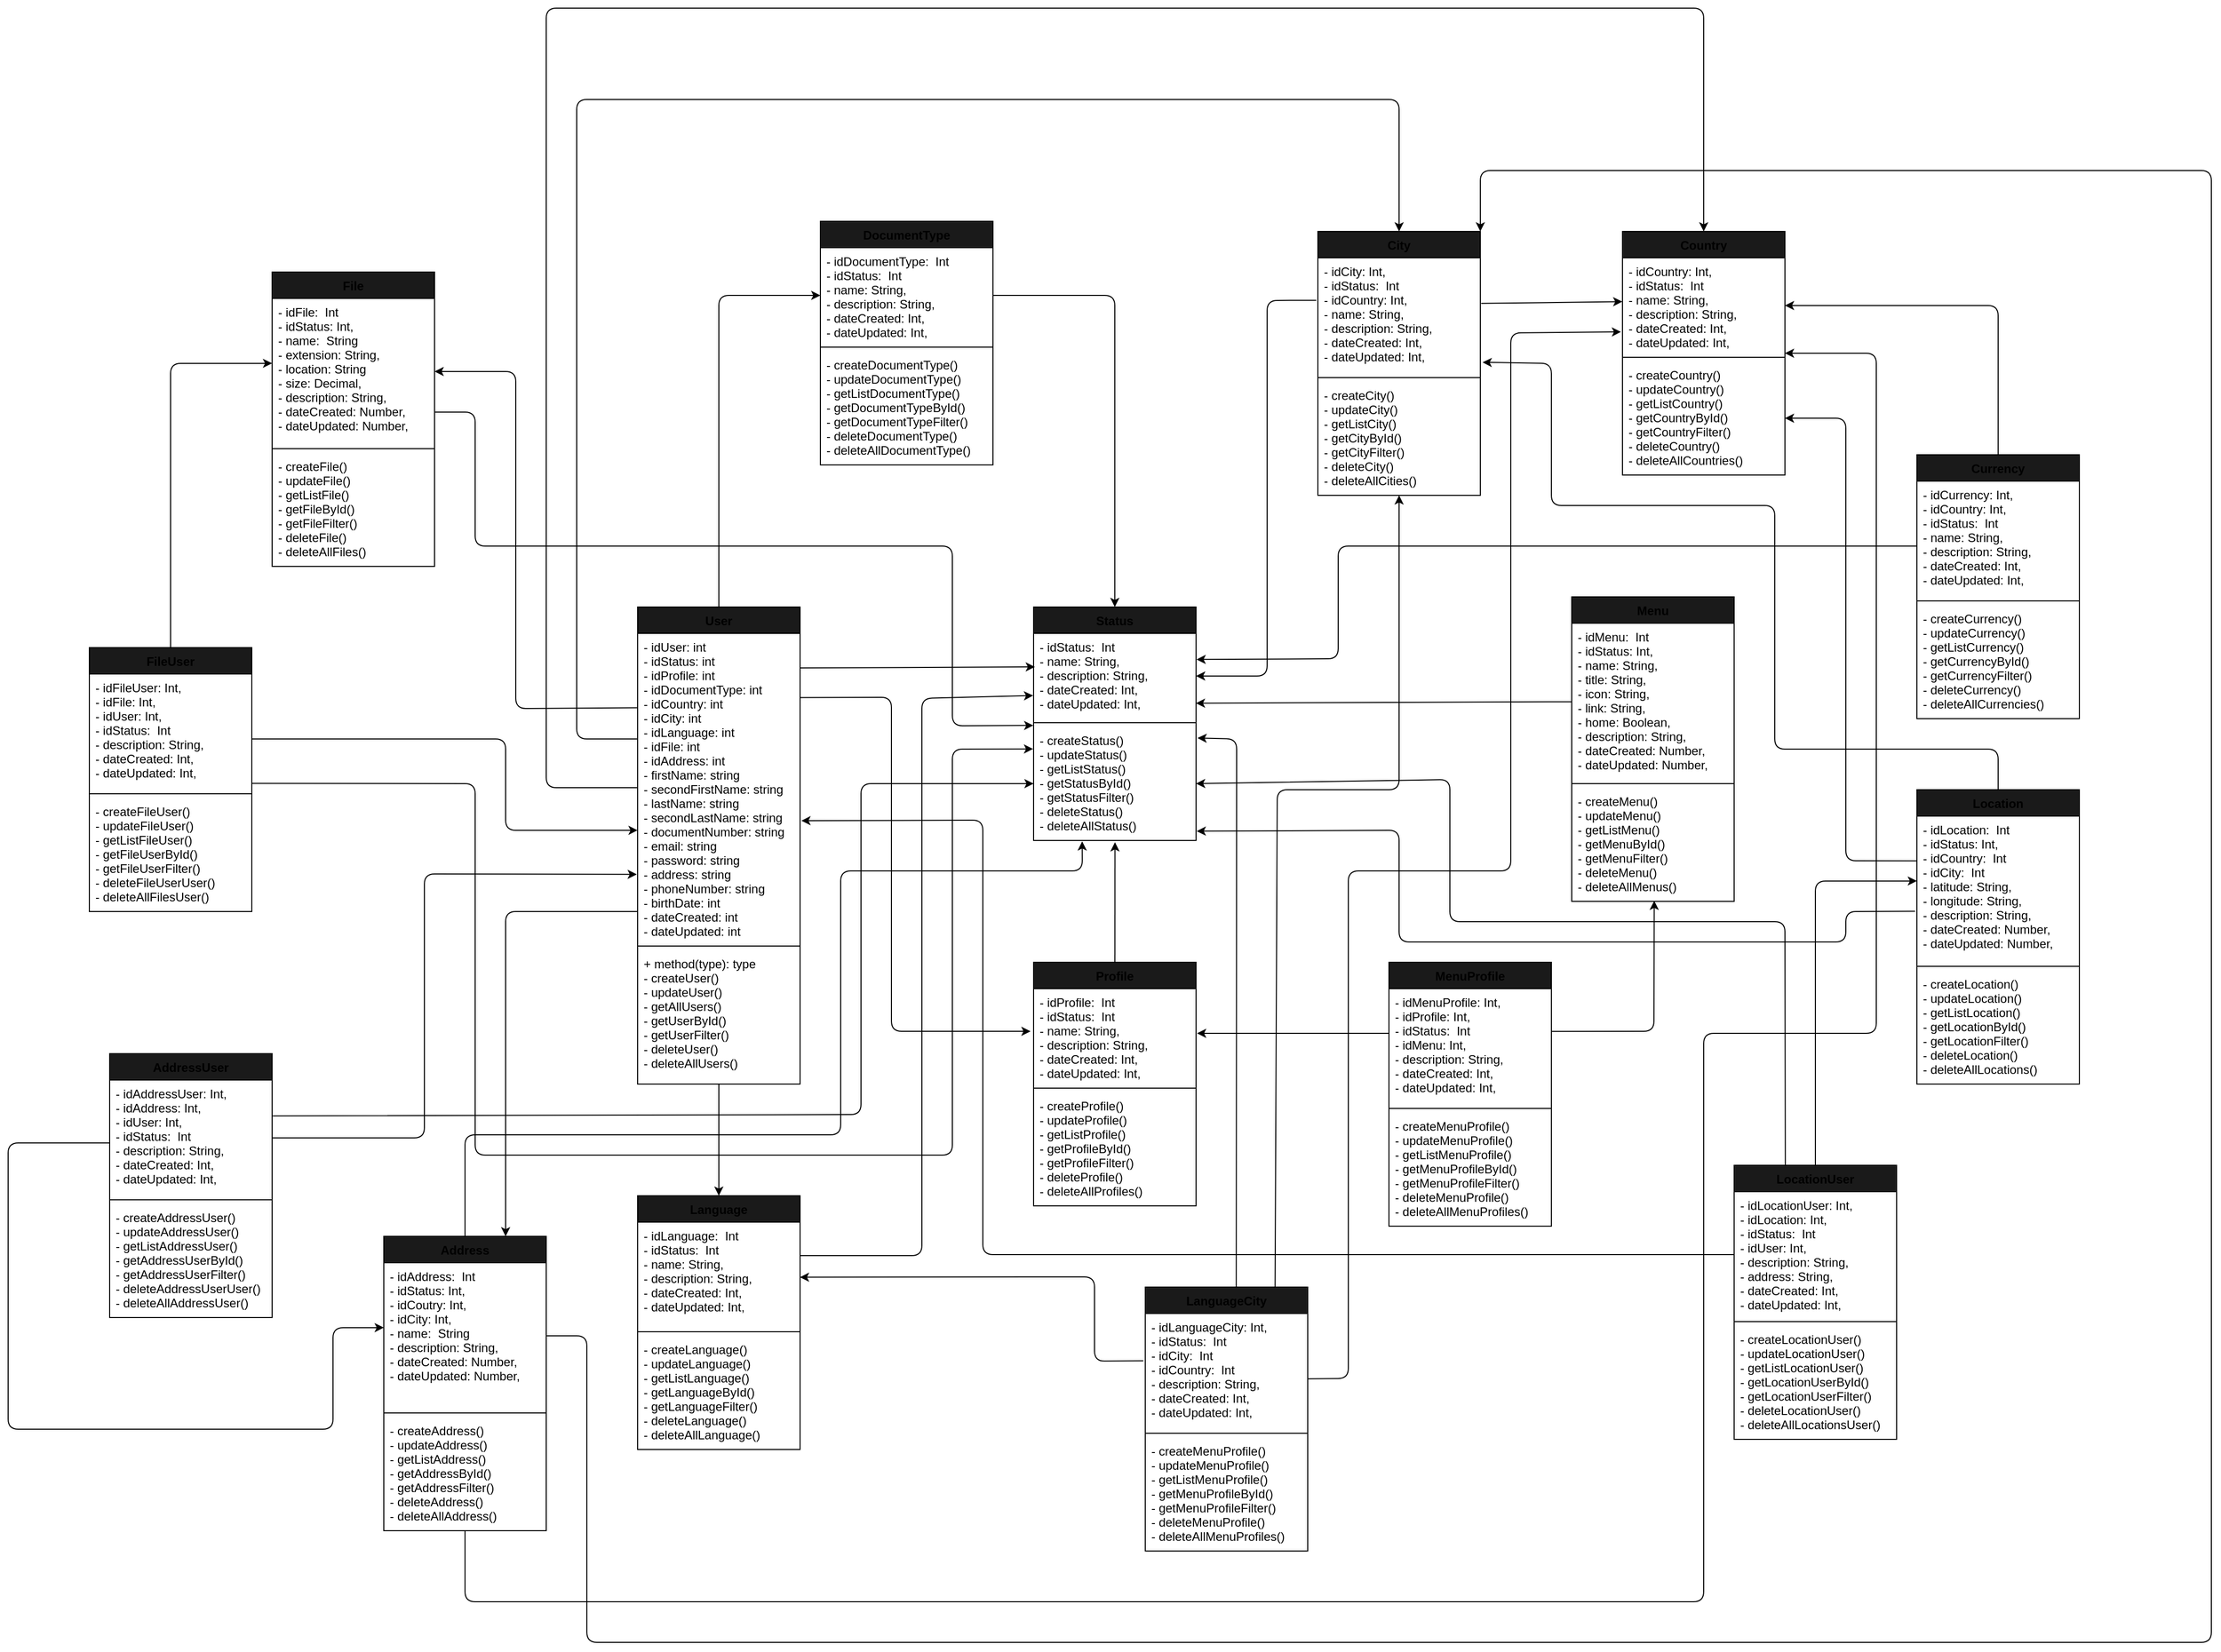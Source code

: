 <mxfile>
    <diagram id="y1vHscILCm9MetW-U-uc" name="Página-1">
        <mxGraphModel dx="21041" dy="-1297" grid="1" gridSize="10" guides="1" tooltips="1" connect="1" arrows="1" fold="0" page="1" pageScale="1" pageWidth="5000" pageHeight="2000" math="0" shadow="0">
            <root>
                <mxCell id="0"/>
                <mxCell id="1" parent="0"/>
                <mxCell id="102" style="edgeStyle=none;html=1;entryX=0;entryY=0.5;entryDx=0;entryDy=0;" parent="1" source="72" target="99" edge="1">
                    <mxGeometry relative="1" as="geometry">
                        <Array as="points">
                            <mxPoint x="-18870" y="2433"/>
                        </Array>
                    </mxGeometry>
                </mxCell>
                <mxCell id="72" value="User" style="swimlane;fontStyle=1;align=center;verticalAlign=top;childLayout=stackLayout;horizontal=1;startSize=26;horizontalStack=0;resizeParent=1;resizeParentMax=0;resizeLast=0;collapsible=1;marginBottom=0;fillColor=#1A1A1A;" parent="1" vertex="1">
                    <mxGeometry x="-18950" y="2740" width="160" height="470" as="geometry">
                        <mxRectangle x="-19770" y="2180" width="70" height="30" as="alternateBounds"/>
                    </mxGeometry>
                </mxCell>
                <mxCell id="73" value="- idUser: int&#10;- idStatus: int&#10;- idProfile: int&#10;- idDocumentType: int&#10;- idCountry: int&#10;- idCity: int&#10;- idLanguage: int&#10;- idFile: int&#10;- idAddress: int&#10;- firstName: string&#10;- secondFirstName: string&#10;- lastName: string&#10;- secondLastName: string&#10;- documentNumber: string&#10;- email: string&#10;- password: string&#10;- address: string&#10;- phoneNumber: string&#10;- birthDate: int&#10;- dateCreated: int&#10;- dateUpdated: int" style="text;strokeColor=none;fillColor=none;align=left;verticalAlign=top;spacingLeft=4;spacingRight=4;overflow=hidden;rotatable=0;points=[[0,0.5],[1,0.5]];portConstraint=eastwest;" parent="72" vertex="1">
                    <mxGeometry y="26" width="160" height="304" as="geometry"/>
                </mxCell>
                <mxCell id="74" value="" style="line;strokeWidth=1;fillColor=none;align=left;verticalAlign=middle;spacingTop=-1;spacingLeft=3;spacingRight=3;rotatable=0;labelPosition=right;points=[];portConstraint=eastwest;strokeColor=inherit;" parent="72" vertex="1">
                    <mxGeometry y="330" width="160" height="8" as="geometry"/>
                </mxCell>
                <mxCell id="75" value="+ method(type): type&#10;- createUser()&#10;- updateUser()&#10;- getAllUsers()&#10;- getUserById()&#10;- getUserFilter()&#10;- deleteUser()&#10;- deleteAllUsers()" style="text;strokeColor=none;fillColor=none;align=left;verticalAlign=top;spacingLeft=4;spacingRight=4;overflow=hidden;rotatable=0;points=[[0,0.5],[1,0.5]];portConstraint=eastwest;" parent="72" vertex="1">
                    <mxGeometry y="338" width="160" height="132" as="geometry"/>
                </mxCell>
                <mxCell id="85" value="Status" style="swimlane;fontStyle=1;align=center;verticalAlign=top;childLayout=stackLayout;horizontal=1;startSize=26;horizontalStack=0;resizeParent=1;resizeParentMax=0;resizeLast=0;collapsible=1;marginBottom=0;fillColor=#1A1A1A;" parent="1" vertex="1">
                    <mxGeometry x="-18560" y="2740" width="160" height="230" as="geometry"/>
                </mxCell>
                <mxCell id="86" value="- idStatus:  Int&#10;- name: String, &#10;- description: String,&#10;- dateCreated: Int, &#10;- dateUpdated: Int," style="text;strokeColor=none;fillColor=none;align=left;verticalAlign=top;spacingLeft=4;spacingRight=4;overflow=hidden;rotatable=0;points=[[0,0.5],[1,0.5]];portConstraint=eastwest;" parent="85" vertex="1">
                    <mxGeometry y="26" width="160" height="84" as="geometry"/>
                </mxCell>
                <mxCell id="87" value="" style="line;strokeWidth=1;fillColor=none;align=left;verticalAlign=middle;spacingTop=-1;spacingLeft=3;spacingRight=3;rotatable=0;labelPosition=right;points=[];portConstraint=eastwest;strokeColor=inherit;" parent="85" vertex="1">
                    <mxGeometry y="110" width="160" height="8" as="geometry"/>
                </mxCell>
                <mxCell id="88" value="- createStatus()&#10;- updateStatus()&#10;- getListStatus()&#10;- getStatusById()&#10;- getStatusFilter()&#10;- deleteStatus()&#10;- deleteAllStatus()" style="text;strokeColor=none;fillColor=none;align=left;verticalAlign=top;spacingLeft=4;spacingRight=4;overflow=hidden;rotatable=0;points=[[0,0.5],[1,0.5]];portConstraint=eastwest;" parent="85" vertex="1">
                    <mxGeometry y="118" width="160" height="112" as="geometry"/>
                </mxCell>
                <mxCell id="91" style="edgeStyle=none;html=1;entryX=0.008;entryY=0.393;entryDx=0;entryDy=0;entryPerimeter=0;" parent="1" target="86" edge="1">
                    <mxGeometry relative="1" as="geometry">
                        <mxPoint x="-18790" y="2800" as="sourcePoint"/>
                        <Array as="points"/>
                    </mxGeometry>
                </mxCell>
                <mxCell id="97" style="edgeStyle=none;html=1;entryX=0.501;entryY=1.016;entryDx=0;entryDy=0;entryPerimeter=0;" parent="1" source="92" target="88" edge="1">
                    <mxGeometry relative="1" as="geometry"/>
                </mxCell>
                <mxCell id="92" value="Profile" style="swimlane;fontStyle=1;align=center;verticalAlign=top;childLayout=stackLayout;horizontal=1;startSize=26;horizontalStack=0;resizeParent=1;resizeParentMax=0;resizeLast=0;collapsible=1;marginBottom=0;fillColor=#1A1A1A;" parent="1" vertex="1">
                    <mxGeometry x="-18560" y="3090" width="160" height="240" as="geometry"/>
                </mxCell>
                <mxCell id="93" value="- idProfile:  Int&#10;- idStatus:  Int&#10;- name: String, &#10;- description: String,&#10;- dateCreated: Int, &#10;- dateUpdated: Int," style="text;strokeColor=none;fillColor=none;align=left;verticalAlign=top;spacingLeft=4;spacingRight=4;overflow=hidden;rotatable=0;points=[[0,0.5],[1,0.5]];portConstraint=eastwest;" parent="92" vertex="1">
                    <mxGeometry y="26" width="160" height="94" as="geometry"/>
                </mxCell>
                <mxCell id="94" value="" style="line;strokeWidth=1;fillColor=none;align=left;verticalAlign=middle;spacingTop=-1;spacingLeft=3;spacingRight=3;rotatable=0;labelPosition=right;points=[];portConstraint=eastwest;strokeColor=inherit;" parent="92" vertex="1">
                    <mxGeometry y="120" width="160" height="8" as="geometry"/>
                </mxCell>
                <mxCell id="95" value="- createProfile()&#10;- updateProfile()&#10;- getListProfile()&#10;- getProfileById()&#10;- getProfileFilter()&#10;- deleteProfile()&#10;- deleteAllProfiles()" style="text;strokeColor=none;fillColor=none;align=left;verticalAlign=top;spacingLeft=4;spacingRight=4;overflow=hidden;rotatable=0;points=[[0,0.5],[1,0.5]];portConstraint=eastwest;" parent="92" vertex="1">
                    <mxGeometry y="128" width="160" height="112" as="geometry"/>
                </mxCell>
                <mxCell id="96" style="edgeStyle=none;html=1;exitX=0.998;exitY=0.208;exitDx=0;exitDy=0;exitPerimeter=0;" parent="1" source="73" edge="1">
                    <mxGeometry relative="1" as="geometry">
                        <mxPoint x="-18780" y="2830" as="sourcePoint"/>
                        <mxPoint x="-18563" y="3158" as="targetPoint"/>
                        <Array as="points">
                            <mxPoint x="-18700" y="2829"/>
                            <mxPoint x="-18700" y="3158"/>
                        </Array>
                    </mxGeometry>
                </mxCell>
                <mxCell id="98" value="DocumentType" style="swimlane;fontStyle=1;align=center;verticalAlign=top;childLayout=stackLayout;horizontal=1;startSize=26;horizontalStack=0;resizeParent=1;resizeParentMax=0;resizeLast=0;collapsible=1;marginBottom=0;fillColor=#1A1A1A;" parent="1" vertex="1">
                    <mxGeometry x="-18770" y="2360" width="170" height="240" as="geometry"/>
                </mxCell>
                <mxCell id="99" value="- idDocumentType:  Int&#10;- idStatus:  Int&#10;- name: String, &#10;- description: String,&#10;- dateCreated: Int, &#10;- dateUpdated: Int," style="text;strokeColor=none;fillColor=none;align=left;verticalAlign=top;spacingLeft=4;spacingRight=4;overflow=hidden;rotatable=0;points=[[0,0.5],[1,0.5]];portConstraint=eastwest;" parent="98" vertex="1">
                    <mxGeometry y="26" width="170" height="94" as="geometry"/>
                </mxCell>
                <mxCell id="100" value="" style="line;strokeWidth=1;fillColor=none;align=left;verticalAlign=middle;spacingTop=-1;spacingLeft=3;spacingRight=3;rotatable=0;labelPosition=right;points=[];portConstraint=eastwest;strokeColor=inherit;" parent="98" vertex="1">
                    <mxGeometry y="120" width="170" height="8" as="geometry"/>
                </mxCell>
                <mxCell id="101" value="- createDocumentType()&#10;- updateDocumentType()&#10;- getListDocumentType()&#10;- getDocumentTypeById()&#10;- getDocumentTypeFilter()&#10;- deleteDocumentType()&#10;- deleteAllDocumentType()" style="text;strokeColor=none;fillColor=none;align=left;verticalAlign=top;spacingLeft=4;spacingRight=4;overflow=hidden;rotatable=0;points=[[0,0.5],[1,0.5]];portConstraint=eastwest;" parent="98" vertex="1">
                    <mxGeometry y="128" width="170" height="112" as="geometry"/>
                </mxCell>
                <mxCell id="104" style="edgeStyle=none;html=1;exitX=1;exitY=0.5;exitDx=0;exitDy=0;" parent="1" source="99" target="85" edge="1">
                    <mxGeometry relative="1" as="geometry">
                        <Array as="points">
                            <mxPoint x="-18480" y="2433"/>
                        </Array>
                    </mxGeometry>
                </mxCell>
                <mxCell id="105" value="Menu" style="swimlane;fontStyle=1;align=center;verticalAlign=top;childLayout=stackLayout;horizontal=1;startSize=26;horizontalStack=0;resizeParent=1;resizeParentMax=0;resizeLast=0;collapsible=1;marginBottom=0;fillColor=#1A1A1A;" parent="1" vertex="1">
                    <mxGeometry x="-18030" y="2730" width="160" height="300" as="geometry"/>
                </mxCell>
                <mxCell id="106" value="- idMenu:  Int&#10;- idStatus: Int, &#10;- name: String, &#10;- title: String, &#10;- icon: String, &#10;- link: String, &#10;- home: Boolean, &#10;- description: String, &#10;- dateCreated: Number, &#10;- dateUpdated: Number," style="text;strokeColor=none;fillColor=none;align=left;verticalAlign=top;spacingLeft=4;spacingRight=4;overflow=hidden;rotatable=0;points=[[0,0.5],[1,0.5]];portConstraint=eastwest;" parent="105" vertex="1">
                    <mxGeometry y="26" width="160" height="154" as="geometry"/>
                </mxCell>
                <mxCell id="107" value="" style="line;strokeWidth=1;fillColor=none;align=left;verticalAlign=middle;spacingTop=-1;spacingLeft=3;spacingRight=3;rotatable=0;labelPosition=right;points=[];portConstraint=eastwest;strokeColor=inherit;" parent="105" vertex="1">
                    <mxGeometry y="180" width="160" height="8" as="geometry"/>
                </mxCell>
                <mxCell id="108" value="- createMenu() &#10;- updateMenu() &#10;- getListMenu() &#10;- getMenuById() &#10;- getMenuFilter() &#10;- deleteMenu() &#10;- deleteAllMenus()" style="text;strokeColor=none;fillColor=none;align=left;verticalAlign=top;spacingLeft=4;spacingRight=4;overflow=hidden;rotatable=0;points=[[0,0.5],[1,0.5]];portConstraint=eastwest;" parent="105" vertex="1">
                    <mxGeometry y="188" width="160" height="112" as="geometry"/>
                </mxCell>
                <mxCell id="109" style="edgeStyle=none;html=1;entryX=0.999;entryY=0.819;entryDx=0;entryDy=0;entryPerimeter=0;" parent="1" source="106" target="86" edge="1">
                    <mxGeometry relative="1" as="geometry">
                        <mxPoint x="-18390" y="2835" as="targetPoint"/>
                    </mxGeometry>
                </mxCell>
                <mxCell id="110" value="MenuProfile" style="swimlane;fontStyle=1;align=center;verticalAlign=top;childLayout=stackLayout;horizontal=1;startSize=26;horizontalStack=0;resizeParent=1;resizeParentMax=0;resizeLast=0;collapsible=1;marginBottom=0;fillColor=#1A1A1A;" parent="1" vertex="1">
                    <mxGeometry x="-18210" y="3090" width="160" height="260" as="geometry"/>
                </mxCell>
                <mxCell id="111" value="- idMenuProfile: Int,&#10;- idProfile: Int, &#10;- idStatus:  Int&#10;- idMenu: Int, &#10;- description: String, &#10;- dateCreated: Int, &#10;- dateUpdated: Int," style="text;strokeColor=none;fillColor=none;align=left;verticalAlign=top;spacingLeft=4;spacingRight=4;overflow=hidden;rotatable=0;points=[[0,0.5],[1,0.5]];portConstraint=eastwest;" parent="110" vertex="1">
                    <mxGeometry y="26" width="160" height="114" as="geometry"/>
                </mxCell>
                <mxCell id="112" value="" style="line;strokeWidth=1;fillColor=none;align=left;verticalAlign=middle;spacingTop=-1;spacingLeft=3;spacingRight=3;rotatable=0;labelPosition=right;points=[];portConstraint=eastwest;strokeColor=inherit;" parent="110" vertex="1">
                    <mxGeometry y="140" width="160" height="8" as="geometry"/>
                </mxCell>
                <mxCell id="113" value="- createMenuProfile() &#10;- updateMenuProfile() &#10;- getListMenuProfile() &#10;- getMenuProfileById() &#10;- getMenuProfileFilter() &#10;- deleteMenuProfile() &#10;- deleteAllMenuProfiles()" style="text;strokeColor=none;fillColor=none;align=left;verticalAlign=top;spacingLeft=4;spacingRight=4;overflow=hidden;rotatable=0;points=[[0,0.5],[1,0.5]];portConstraint=eastwest;" parent="110" vertex="1">
                    <mxGeometry y="148" width="160" height="112" as="geometry"/>
                </mxCell>
                <mxCell id="114" style="edgeStyle=none;html=1;entryX=0.508;entryY=0.995;entryDx=0;entryDy=0;entryPerimeter=0;exitX=1.003;exitY=0.369;exitDx=0;exitDy=0;exitPerimeter=0;" parent="1" source="111" target="108" edge="1">
                    <mxGeometry relative="1" as="geometry">
                        <Array as="points">
                            <mxPoint x="-17949" y="3158"/>
                        </Array>
                    </mxGeometry>
                </mxCell>
                <mxCell id="115" style="edgeStyle=none;html=1;entryX=1.006;entryY=0.468;entryDx=0;entryDy=0;entryPerimeter=0;" parent="1" target="93" edge="1">
                    <mxGeometry relative="1" as="geometry">
                        <mxPoint x="-18210" y="3160" as="sourcePoint"/>
                    </mxGeometry>
                </mxCell>
                <mxCell id="116" value="City" style="swimlane;fontStyle=1;align=center;verticalAlign=top;childLayout=stackLayout;horizontal=1;startSize=26;horizontalStack=0;resizeParent=1;resizeParentMax=0;resizeLast=0;collapsible=1;marginBottom=0;fillColor=#1A1A1A;" parent="1" vertex="1">
                    <mxGeometry x="-18280" y="2370" width="160" height="260" as="geometry"/>
                </mxCell>
                <mxCell id="117" value="- idCity: Int, &#10;- idStatus:  Int&#10;- idCountry: Int, &#10;- name: String,&#10;- description: String, &#10;- dateCreated: Int, &#10;- dateUpdated: Int," style="text;strokeColor=none;fillColor=none;align=left;verticalAlign=top;spacingLeft=4;spacingRight=4;overflow=hidden;rotatable=0;points=[[0,0.5],[1,0.5]];portConstraint=eastwest;" parent="116" vertex="1">
                    <mxGeometry y="26" width="160" height="114" as="geometry"/>
                </mxCell>
                <mxCell id="118" value="" style="line;strokeWidth=1;fillColor=none;align=left;verticalAlign=middle;spacingTop=-1;spacingLeft=3;spacingRight=3;rotatable=0;labelPosition=right;points=[];portConstraint=eastwest;strokeColor=inherit;" parent="116" vertex="1">
                    <mxGeometry y="140" width="160" height="8" as="geometry"/>
                </mxCell>
                <mxCell id="119" value="- createCity() &#10;- updateCity() &#10;- getListCity() &#10;- getCityById() &#10;- getCityFilter() &#10;- deleteCity() &#10;- deleteAllCities()" style="text;strokeColor=none;fillColor=none;align=left;verticalAlign=top;spacingLeft=4;spacingRight=4;overflow=hidden;rotatable=0;points=[[0,0.5],[1,0.5]];portConstraint=eastwest;" parent="116" vertex="1">
                    <mxGeometry y="148" width="160" height="112" as="geometry"/>
                </mxCell>
                <mxCell id="120" value="Country" style="swimlane;fontStyle=1;align=center;verticalAlign=top;childLayout=stackLayout;horizontal=1;startSize=26;horizontalStack=0;resizeParent=1;resizeParentMax=0;resizeLast=0;collapsible=1;marginBottom=0;fillColor=#1A1A1A;" parent="1" vertex="1">
                    <mxGeometry x="-17980" y="2370" width="160" height="240" as="geometry"/>
                </mxCell>
                <mxCell id="121" value="- idCountry: Int, &#10;- idStatus:  Int&#10;- name: String,&#10;- description: String, &#10;- dateCreated: Int, &#10;- dateUpdated: Int," style="text;strokeColor=none;fillColor=none;align=left;verticalAlign=top;spacingLeft=4;spacingRight=4;overflow=hidden;rotatable=0;points=[[0,0.5],[1,0.5]];portConstraint=eastwest;" parent="120" vertex="1">
                    <mxGeometry y="26" width="160" height="94" as="geometry"/>
                </mxCell>
                <mxCell id="122" value="" style="line;strokeWidth=1;fillColor=none;align=left;verticalAlign=middle;spacingTop=-1;spacingLeft=3;spacingRight=3;rotatable=0;labelPosition=right;points=[];portConstraint=eastwest;strokeColor=inherit;" parent="120" vertex="1">
                    <mxGeometry y="120" width="160" height="8" as="geometry"/>
                </mxCell>
                <mxCell id="123" value="- createCountry() &#10;- updateCountry() &#10;- getListCountry() &#10;- getCountryById() &#10;- getCountryFilter() &#10;- deleteCountry() &#10;- deleteAllCountries()" style="text;strokeColor=none;fillColor=none;align=left;verticalAlign=top;spacingLeft=4;spacingRight=4;overflow=hidden;rotatable=0;points=[[0,0.5],[1,0.5]];portConstraint=eastwest;" parent="120" vertex="1">
                    <mxGeometry y="128" width="160" height="112" as="geometry"/>
                </mxCell>
                <mxCell id="124" style="edgeStyle=none;html=1;exitX=1.005;exitY=0.394;exitDx=0;exitDy=0;exitPerimeter=0;entryX=-0.001;entryY=0.459;entryDx=0;entryDy=0;entryPerimeter=0;" parent="1" source="117" target="121" edge="1">
                    <mxGeometry relative="1" as="geometry"/>
                </mxCell>
                <mxCell id="125" style="edgeStyle=none;html=1;entryX=1;entryY=0.5;entryDx=0;entryDy=0;exitX=-0.01;exitY=0.367;exitDx=0;exitDy=0;exitPerimeter=0;" parent="1" source="117" target="86" edge="1">
                    <mxGeometry relative="1" as="geometry">
                        <Array as="points">
                            <mxPoint x="-18330" y="2438"/>
                            <mxPoint x="-18330" y="2808"/>
                        </Array>
                    </mxGeometry>
                </mxCell>
                <mxCell id="126" style="edgeStyle=none;html=1;exitX=0;exitY=0.5;exitDx=0;exitDy=0;" parent="1" source="73" target="120" edge="1">
                    <mxGeometry relative="1" as="geometry">
                        <Array as="points">
                            <mxPoint x="-19040" y="2918"/>
                            <mxPoint x="-19040" y="2150"/>
                            <mxPoint x="-17900" y="2150"/>
                        </Array>
                    </mxGeometry>
                </mxCell>
                <mxCell id="127" style="edgeStyle=none;html=1;exitX=0;exitY=0.342;exitDx=0;exitDy=0;entryX=0.5;entryY=0;entryDx=0;entryDy=0;exitPerimeter=0;" parent="1" source="73" target="116" edge="1">
                    <mxGeometry relative="1" as="geometry">
                        <Array as="points">
                            <mxPoint x="-19010" y="2870"/>
                            <mxPoint x="-19010" y="2240"/>
                            <mxPoint x="-18200" y="2240"/>
                        </Array>
                    </mxGeometry>
                </mxCell>
                <mxCell id="132" style="edgeStyle=none;html=1;entryX=1;entryY=0.5;entryDx=0;entryDy=0;" parent="1" source="128" target="121" edge="1">
                    <mxGeometry relative="1" as="geometry">
                        <Array as="points">
                            <mxPoint x="-17610" y="2443"/>
                        </Array>
                    </mxGeometry>
                </mxCell>
                <mxCell id="128" value="Currency" style="swimlane;fontStyle=1;align=center;verticalAlign=top;childLayout=stackLayout;horizontal=1;startSize=26;horizontalStack=0;resizeParent=1;resizeParentMax=0;resizeLast=0;collapsible=1;marginBottom=0;fillColor=#1A1A1A;" parent="1" vertex="1">
                    <mxGeometry x="-17690" y="2590" width="160" height="260" as="geometry"/>
                </mxCell>
                <mxCell id="129" value="- idCurrency: Int,&#10;- idCountry: Int, &#10;- idStatus:  Int&#10;- name: String,&#10;- description: String, &#10;- dateCreated: Int, &#10;- dateUpdated: Int," style="text;strokeColor=none;fillColor=none;align=left;verticalAlign=top;spacingLeft=4;spacingRight=4;overflow=hidden;rotatable=0;points=[[0,0.5],[1,0.5]];portConstraint=eastwest;" parent="128" vertex="1">
                    <mxGeometry y="26" width="160" height="114" as="geometry"/>
                </mxCell>
                <mxCell id="130" value="" style="line;strokeWidth=1;fillColor=none;align=left;verticalAlign=middle;spacingTop=-1;spacingLeft=3;spacingRight=3;rotatable=0;labelPosition=right;points=[];portConstraint=eastwest;strokeColor=inherit;" parent="128" vertex="1">
                    <mxGeometry y="140" width="160" height="8" as="geometry"/>
                </mxCell>
                <mxCell id="131" value="- createCurrency() &#10;- updateCurrency() &#10;- getListCurrency() &#10;- getCurrencyById() &#10;- getCurrencyFilter() &#10;- deleteCurrency() &#10;- deleteAllCurrencies()" style="text;strokeColor=none;fillColor=none;align=left;verticalAlign=top;spacingLeft=4;spacingRight=4;overflow=hidden;rotatable=0;points=[[0,0.5],[1,0.5]];portConstraint=eastwest;" parent="128" vertex="1">
                    <mxGeometry y="148" width="160" height="112" as="geometry"/>
                </mxCell>
                <mxCell id="133" style="edgeStyle=none;html=1;entryX=1.003;entryY=0.306;entryDx=0;entryDy=0;entryPerimeter=0;exitX=0;exitY=0.561;exitDx=0;exitDy=0;exitPerimeter=0;" parent="1" source="129" target="86" edge="1">
                    <mxGeometry relative="1" as="geometry">
                        <Array as="points">
                            <mxPoint x="-18260" y="2680"/>
                            <mxPoint x="-18260" y="2791"/>
                        </Array>
                    </mxGeometry>
                </mxCell>
                <mxCell id="134" value="Language" style="swimlane;fontStyle=1;align=center;verticalAlign=top;childLayout=stackLayout;horizontal=1;startSize=26;horizontalStack=0;resizeParent=1;resizeParentMax=0;resizeLast=0;collapsible=1;marginBottom=0;fillColor=#1A1A1A;" parent="1" vertex="1">
                    <mxGeometry x="-18950" y="3320" width="160" height="250" as="geometry"/>
                </mxCell>
                <mxCell id="135" value="- idLanguage:  Int&#10;- idStatus:  Int&#10;- name: String, &#10;- description: String,&#10;- dateCreated: Int, &#10;- dateUpdated: Int," style="text;strokeColor=none;fillColor=none;align=left;verticalAlign=top;spacingLeft=4;spacingRight=4;overflow=hidden;rotatable=0;points=[[0,0.5],[1,0.5]];portConstraint=eastwest;" parent="134" vertex="1">
                    <mxGeometry y="26" width="160" height="104" as="geometry"/>
                </mxCell>
                <mxCell id="136" value="" style="line;strokeWidth=1;fillColor=none;align=left;verticalAlign=middle;spacingTop=-1;spacingLeft=3;spacingRight=3;rotatable=0;labelPosition=right;points=[];portConstraint=eastwest;strokeColor=inherit;" parent="134" vertex="1">
                    <mxGeometry y="130" width="160" height="8" as="geometry"/>
                </mxCell>
                <mxCell id="137" value="- createLanguage()&#10;- updateLanguage()&#10;- getListLanguage()&#10;- getLanguageById()&#10;- getLanguageFilter()&#10;- deleteLanguage()&#10;- deleteAllLanguage()" style="text;strokeColor=none;fillColor=none;align=left;verticalAlign=top;spacingLeft=4;spacingRight=4;overflow=hidden;rotatable=0;points=[[0,0.5],[1,0.5]];portConstraint=eastwest;" parent="134" vertex="1">
                    <mxGeometry y="138" width="160" height="112" as="geometry"/>
                </mxCell>
                <mxCell id="138" style="edgeStyle=none;html=1;" parent="1" target="134" edge="1">
                    <mxGeometry relative="1" as="geometry">
                        <mxPoint x="-18870" y="3210" as="sourcePoint"/>
                    </mxGeometry>
                </mxCell>
                <mxCell id="139" style="edgeStyle=none;html=1;entryX=-0.003;entryY=0.729;entryDx=0;entryDy=0;entryPerimeter=0;exitX=0.999;exitY=0.317;exitDx=0;exitDy=0;exitPerimeter=0;" parent="1" source="135" target="86" edge="1">
                    <mxGeometry relative="1" as="geometry">
                        <mxPoint x="-18790" y="3380" as="sourcePoint"/>
                        <Array as="points">
                            <mxPoint x="-18670" y="3379"/>
                            <mxPoint x="-18670" y="2830"/>
                        </Array>
                    </mxGeometry>
                </mxCell>
                <mxCell id="147" style="edgeStyle=none;html=1;entryX=1.009;entryY=0.099;entryDx=0;entryDy=0;entryPerimeter=0;exitX=0.56;exitY=0;exitDx=0;exitDy=0;exitPerimeter=0;" parent="1" source="143" target="88" edge="1">
                    <mxGeometry relative="1" as="geometry">
                        <Array as="points">
                            <mxPoint x="-18360" y="2870"/>
                        </Array>
                    </mxGeometry>
                </mxCell>
                <mxCell id="143" value="LanguageCity" style="swimlane;fontStyle=1;align=center;verticalAlign=top;childLayout=stackLayout;horizontal=1;startSize=26;horizontalStack=0;resizeParent=1;resizeParentMax=0;resizeLast=0;collapsible=1;marginBottom=0;fillColor=#1A1A1A;" parent="1" vertex="1">
                    <mxGeometry x="-18450" y="3410" width="160" height="260" as="geometry"/>
                </mxCell>
                <mxCell id="144" value="- idLanguageCity: Int, &#10;- idStatus:  Int&#10;- idCity:  Int&#10;- idCountry:  Int&#10;- description: String, &#10;- dateCreated: Int, &#10;- dateUpdated: Int," style="text;strokeColor=none;fillColor=none;align=left;verticalAlign=top;spacingLeft=4;spacingRight=4;overflow=hidden;rotatable=0;points=[[0,0.5],[1,0.5]];portConstraint=eastwest;" parent="143" vertex="1">
                    <mxGeometry y="26" width="160" height="114" as="geometry"/>
                </mxCell>
                <mxCell id="145" value="" style="line;strokeWidth=1;fillColor=none;align=left;verticalAlign=middle;spacingTop=-1;spacingLeft=3;spacingRight=3;rotatable=0;labelPosition=right;points=[];portConstraint=eastwest;strokeColor=inherit;" parent="143" vertex="1">
                    <mxGeometry y="140" width="160" height="8" as="geometry"/>
                </mxCell>
                <mxCell id="146" value="- createMenuProfile() &#10;- updateMenuProfile() &#10;- getListMenuProfile() &#10;- getMenuProfileById() &#10;- getMenuProfileFilter() &#10;- deleteMenuProfile() &#10;- deleteAllMenuProfiles()" style="text;strokeColor=none;fillColor=none;align=left;verticalAlign=top;spacingLeft=4;spacingRight=4;overflow=hidden;rotatable=0;points=[[0,0.5],[1,0.5]];portConstraint=eastwest;" parent="143" vertex="1">
                    <mxGeometry y="148" width="160" height="112" as="geometry"/>
                </mxCell>
                <mxCell id="148" style="edgeStyle=none;html=1;exitX=0.799;exitY=0.001;exitDx=0;exitDy=0;exitPerimeter=0;" parent="1" source="143" target="119" edge="1">
                    <mxGeometry relative="1" as="geometry">
                        <Array as="points">
                            <mxPoint x="-18320" y="2920"/>
                            <mxPoint x="-18200" y="2920"/>
                        </Array>
                    </mxGeometry>
                </mxCell>
                <mxCell id="149" style="edgeStyle=none;html=1;entryX=0.999;entryY=0.522;entryDx=0;entryDy=0;entryPerimeter=0;exitX=-0.012;exitY=0.409;exitDx=0;exitDy=0;exitPerimeter=0;" parent="1" source="144" target="135" edge="1">
                    <mxGeometry relative="1" as="geometry">
                        <Array as="points">
                            <mxPoint x="-18500" y="3483"/>
                            <mxPoint x="-18500" y="3400"/>
                        </Array>
                    </mxGeometry>
                </mxCell>
                <mxCell id="150" style="edgeStyle=none;html=1;entryX=-0.009;entryY=0.776;entryDx=0;entryDy=0;entryPerimeter=0;exitX=1.001;exitY=0.565;exitDx=0;exitDy=0;exitPerimeter=0;" parent="1" source="144" target="121" edge="1">
                    <mxGeometry relative="1" as="geometry">
                        <Array as="points">
                            <mxPoint x="-18250" y="3500"/>
                            <mxPoint x="-18250" y="3000"/>
                            <mxPoint x="-18090" y="3000"/>
                            <mxPoint x="-18090" y="2470"/>
                        </Array>
                    </mxGeometry>
                </mxCell>
                <mxCell id="163" style="edgeStyle=none;html=1;entryX=1;entryY=0.5;entryDx=0;entryDy=0;exitX=0;exitY=0.306;exitDx=0;exitDy=0;exitPerimeter=0;" parent="1" source="152" target="123" edge="1">
                    <mxGeometry relative="1" as="geometry">
                        <mxPoint x="-17700" y="2990" as="sourcePoint"/>
                        <Array as="points">
                            <mxPoint x="-17760" y="2990"/>
                            <mxPoint x="-17760" y="2554"/>
                        </Array>
                    </mxGeometry>
                </mxCell>
                <mxCell id="151" value="Location" style="swimlane;fontStyle=1;align=center;verticalAlign=top;childLayout=stackLayout;horizontal=1;startSize=26;horizontalStack=0;resizeParent=1;resizeParentMax=0;resizeLast=0;collapsible=1;marginBottom=0;fillColor=#1A1A1A;" parent="1" vertex="1">
                    <mxGeometry x="-17690" y="2920" width="160" height="290" as="geometry"/>
                </mxCell>
                <mxCell id="152" value="- idLocation:  Int&#10;- idStatus: Int, &#10;- idCountry:  Int&#10;- idCity:  Int&#10;- latitude: String, &#10;- longitude: String, &#10;- description: String, &#10;- dateCreated: Number, &#10;- dateUpdated: Number," style="text;strokeColor=none;fillColor=none;align=left;verticalAlign=top;spacingLeft=4;spacingRight=4;overflow=hidden;rotatable=0;points=[[0,0.5],[1,0.5]];portConstraint=eastwest;" parent="151" vertex="1">
                    <mxGeometry y="26" width="160" height="144" as="geometry"/>
                </mxCell>
                <mxCell id="153" value="" style="line;strokeWidth=1;fillColor=none;align=left;verticalAlign=middle;spacingTop=-1;spacingLeft=3;spacingRight=3;rotatable=0;labelPosition=right;points=[];portConstraint=eastwest;strokeColor=inherit;" parent="151" vertex="1">
                    <mxGeometry y="170" width="160" height="8" as="geometry"/>
                </mxCell>
                <mxCell id="154" value="- createLocation() &#10;- updateLocation() &#10;- getListLocation() &#10;- getLocationById() &#10;- getLocationFilter() &#10;- deleteLocation() &#10;- deleteAllLocations()" style="text;strokeColor=none;fillColor=none;align=left;verticalAlign=top;spacingLeft=4;spacingRight=4;overflow=hidden;rotatable=0;points=[[0,0.5],[1,0.5]];portConstraint=eastwest;" parent="151" vertex="1">
                    <mxGeometry y="178" width="160" height="112" as="geometry"/>
                </mxCell>
                <mxCell id="155" value="LocationUser" style="swimlane;fontStyle=1;align=center;verticalAlign=top;childLayout=stackLayout;horizontal=1;startSize=26;horizontalStack=0;resizeParent=1;resizeParentMax=0;resizeLast=0;collapsible=1;marginBottom=0;fillColor=#1A1A1A;" parent="1" vertex="1">
                    <mxGeometry x="-17870" y="3290" width="160" height="270" as="geometry"/>
                </mxCell>
                <mxCell id="156" value="- idLocationUser: Int,&#10;- idLocation: Int, &#10;- idStatus:  Int&#10;- idUser: Int, &#10;- description: String, &#10;- address: String,&#10;- dateCreated: Int, &#10;- dateUpdated: Int," style="text;strokeColor=none;fillColor=none;align=left;verticalAlign=top;spacingLeft=4;spacingRight=4;overflow=hidden;rotatable=0;points=[[0,0.5],[1,0.5]];portConstraint=eastwest;" parent="155" vertex="1">
                    <mxGeometry y="26" width="160" height="124" as="geometry"/>
                </mxCell>
                <mxCell id="157" value="" style="line;strokeWidth=1;fillColor=none;align=left;verticalAlign=middle;spacingTop=-1;spacingLeft=3;spacingRight=3;rotatable=0;labelPosition=right;points=[];portConstraint=eastwest;strokeColor=inherit;" parent="155" vertex="1">
                    <mxGeometry y="150" width="160" height="8" as="geometry"/>
                </mxCell>
                <mxCell id="158" value="- createLocationUser() &#10;- updateLocationUser() &#10;- getListLocationUser() &#10;- getLocationUserById() &#10;- getLocationUserFilter() &#10;- deleteLocationUser() &#10;- deleteAllLocationsUser()" style="text;strokeColor=none;fillColor=none;align=left;verticalAlign=top;spacingLeft=4;spacingRight=4;overflow=hidden;rotatable=0;points=[[0,0.5],[1,0.5]];portConstraint=eastwest;" parent="155" vertex="1">
                    <mxGeometry y="158" width="160" height="112" as="geometry"/>
                </mxCell>
                <mxCell id="159" style="edgeStyle=none;html=1;entryX=0;entryY=0.444;entryDx=0;entryDy=0;entryPerimeter=0;" parent="1" target="152" edge="1">
                    <mxGeometry relative="1" as="geometry">
                        <mxPoint x="-17790" y="3290" as="sourcePoint"/>
                        <Array as="points">
                            <mxPoint x="-17790" y="3010"/>
                        </Array>
                    </mxGeometry>
                </mxCell>
                <mxCell id="160" style="edgeStyle=none;html=1;entryX=1.008;entryY=0.607;entryDx=0;entryDy=0;entryPerimeter=0;" parent="1" source="156" target="73" edge="1">
                    <mxGeometry relative="1" as="geometry">
                        <Array as="points">
                            <mxPoint x="-18610" y="3378"/>
                            <mxPoint x="-18610" y="2950"/>
                        </Array>
                    </mxGeometry>
                </mxCell>
                <mxCell id="162" style="edgeStyle=none;html=1;entryX=1;entryY=0.5;entryDx=0;entryDy=0;exitX=0.315;exitY=0.002;exitDx=0;exitDy=0;exitPerimeter=0;" parent="1" source="155" target="88" edge="1">
                    <mxGeometry relative="1" as="geometry">
                        <Array as="points">
                            <mxPoint x="-17820" y="3050"/>
                            <mxPoint x="-18150" y="3050"/>
                            <mxPoint x="-18150" y="2910"/>
                        </Array>
                    </mxGeometry>
                </mxCell>
                <mxCell id="164" style="edgeStyle=none;html=1;entryX=1.014;entryY=0.903;entryDx=0;entryDy=0;exitX=0.5;exitY=0;exitDx=0;exitDy=0;entryPerimeter=0;" parent="1" source="151" target="117" edge="1">
                    <mxGeometry relative="1" as="geometry">
                        <Array as="points">
                            <mxPoint x="-17610" y="2880"/>
                            <mxPoint x="-17830" y="2880"/>
                            <mxPoint x="-17830" y="2640"/>
                            <mxPoint x="-18050" y="2640"/>
                            <mxPoint x="-18050" y="2500"/>
                        </Array>
                    </mxGeometry>
                </mxCell>
                <mxCell id="165" style="edgeStyle=none;html=1;exitX=-0.011;exitY=0.651;exitDx=0;exitDy=0;entryX=1.004;entryY=0.918;entryDx=0;entryDy=0;entryPerimeter=0;exitPerimeter=0;" parent="1" source="152" target="88" edge="1">
                    <mxGeometry relative="1" as="geometry">
                        <Array as="points">
                            <mxPoint x="-17760" y="3040"/>
                            <mxPoint x="-17760" y="3070"/>
                            <mxPoint x="-18200" y="3070"/>
                            <mxPoint x="-18200" y="2960"/>
                        </Array>
                    </mxGeometry>
                </mxCell>
                <mxCell id="166" value="File" style="swimlane;fontStyle=1;align=center;verticalAlign=top;childLayout=stackLayout;horizontal=1;startSize=26;horizontalStack=0;resizeParent=1;resizeParentMax=0;resizeLast=0;collapsible=1;marginBottom=0;fillColor=#1A1A1A;" parent="1" vertex="1">
                    <mxGeometry x="-19310" y="2410" width="160" height="290" as="geometry"/>
                </mxCell>
                <mxCell id="167" value="- idFile:  Int&#10;- idStatus: Int, &#10;- name:  String&#10;- extension: String,&#10;- location: String&#10;- size: Decimal,&#10;- description: String, &#10;- dateCreated: Number, &#10;- dateUpdated: Number," style="text;strokeColor=none;fillColor=none;align=left;verticalAlign=top;spacingLeft=4;spacingRight=4;overflow=hidden;rotatable=0;points=[[0,0.5],[1,0.5]];portConstraint=eastwest;" parent="166" vertex="1">
                    <mxGeometry y="26" width="160" height="144" as="geometry"/>
                </mxCell>
                <mxCell id="168" value="" style="line;strokeWidth=1;fillColor=none;align=left;verticalAlign=middle;spacingTop=-1;spacingLeft=3;spacingRight=3;rotatable=0;labelPosition=right;points=[];portConstraint=eastwest;strokeColor=inherit;" parent="166" vertex="1">
                    <mxGeometry y="170" width="160" height="8" as="geometry"/>
                </mxCell>
                <mxCell id="169" value="- createFile() &#10;- updateFile() &#10;- getListFile() &#10;- getFileById() &#10;- getFileFilter() &#10;- deleteFile() &#10;- deleteAllFiles()" style="text;strokeColor=none;fillColor=none;align=left;verticalAlign=top;spacingLeft=4;spacingRight=4;overflow=hidden;rotatable=0;points=[[0,0.5],[1,0.5]];portConstraint=eastwest;" parent="166" vertex="1">
                    <mxGeometry y="178" width="160" height="112" as="geometry"/>
                </mxCell>
                <mxCell id="170" value="FileUser" style="swimlane;fontStyle=1;align=center;verticalAlign=top;childLayout=stackLayout;horizontal=1;startSize=26;horizontalStack=0;resizeParent=1;resizeParentMax=0;resizeLast=0;collapsible=1;marginBottom=0;fillColor=#1A1A1A;" parent="1" vertex="1">
                    <mxGeometry x="-19490" y="2780" width="160" height="260" as="geometry"/>
                </mxCell>
                <mxCell id="171" value="- idFileUser: Int,&#10;- idFile: Int,&#10;- idUser: Int, &#10;- idStatus:  Int&#10;- description: String,&#10;- dateCreated: Int, &#10;- dateUpdated: Int," style="text;strokeColor=none;fillColor=none;align=left;verticalAlign=top;spacingLeft=4;spacingRight=4;overflow=hidden;rotatable=0;points=[[0,0.5],[1,0.5]];portConstraint=eastwest;" parent="170" vertex="1">
                    <mxGeometry y="26" width="160" height="114" as="geometry"/>
                </mxCell>
                <mxCell id="172" value="" style="line;strokeWidth=1;fillColor=none;align=left;verticalAlign=middle;spacingTop=-1;spacingLeft=3;spacingRight=3;rotatable=0;labelPosition=right;points=[];portConstraint=eastwest;strokeColor=inherit;" parent="170" vertex="1">
                    <mxGeometry y="140" width="160" height="8" as="geometry"/>
                </mxCell>
                <mxCell id="173" value="- createFileUser() &#10;- updateFileUser() &#10;- getListFileUser() &#10;- getFileUserById() &#10;- getFileUserFilter() &#10;- deleteFileUserUser() &#10;- deleteAllFilesUser()" style="text;strokeColor=none;fillColor=none;align=left;verticalAlign=top;spacingLeft=4;spacingRight=4;overflow=hidden;rotatable=0;points=[[0,0.5],[1,0.5]];portConstraint=eastwest;" parent="170" vertex="1">
                    <mxGeometry y="148" width="160" height="112" as="geometry"/>
                </mxCell>
                <mxCell id="174" style="edgeStyle=none;html=1;entryX=0;entryY=0.444;entryDx=0;entryDy=0;entryPerimeter=0;" parent="1" target="167" edge="1">
                    <mxGeometry relative="1" as="geometry">
                        <mxPoint x="-19410" y="2780" as="sourcePoint"/>
                        <Array as="points">
                            <mxPoint x="-19410" y="2500"/>
                        </Array>
                    </mxGeometry>
                </mxCell>
                <mxCell id="176" style="edgeStyle=none;html=1;entryX=1;entryY=0.5;entryDx=0;entryDy=0;exitX=-0.002;exitY=0.241;exitDx=0;exitDy=0;exitPerimeter=0;" parent="1" source="73" target="167" edge="1">
                    <mxGeometry relative="1" as="geometry">
                        <Array as="points">
                            <mxPoint x="-19070" y="2840"/>
                            <mxPoint x="-19070" y="2508"/>
                        </Array>
                    </mxGeometry>
                </mxCell>
                <mxCell id="175" style="edgeStyle=none;html=1;entryX=0;entryY=0.638;entryDx=0;entryDy=0;exitX=1;exitY=0.561;exitDx=0;exitDy=0;entryPerimeter=0;exitPerimeter=0;" parent="1" source="171" target="73" edge="1">
                    <mxGeometry relative="1" as="geometry">
                        <Array as="points">
                            <mxPoint x="-19080" y="2870"/>
                            <mxPoint x="-19080" y="2960"/>
                        </Array>
                    </mxGeometry>
                </mxCell>
                <mxCell id="177" style="edgeStyle=none;html=1;entryX=-0.002;entryY=-0.012;entryDx=0;entryDy=0;entryPerimeter=0;exitX=1;exitY=0.778;exitDx=0;exitDy=0;exitPerimeter=0;" parent="1" source="167" target="88" edge="1">
                    <mxGeometry relative="1" as="geometry">
                        <Array as="points">
                            <mxPoint x="-19110" y="2548"/>
                            <mxPoint x="-19110" y="2680"/>
                            <mxPoint x="-18640" y="2680"/>
                            <mxPoint x="-18640" y="2857"/>
                        </Array>
                    </mxGeometry>
                </mxCell>
                <mxCell id="178" style="edgeStyle=none;html=1;entryX=-0.003;entryY=0.195;entryDx=0;entryDy=0;exitX=0.998;exitY=0.945;exitDx=0;exitDy=0;exitPerimeter=0;entryPerimeter=0;" parent="1" source="171" target="88" edge="1">
                    <mxGeometry relative="1" as="geometry">
                        <Array as="points">
                            <mxPoint x="-19110" y="2914"/>
                            <mxPoint x="-19110" y="3280"/>
                            <mxPoint x="-18640" y="3280"/>
                            <mxPoint x="-18640" y="2880"/>
                        </Array>
                    </mxGeometry>
                </mxCell>
                <mxCell id="195" style="edgeStyle=none;html=1;exitX=1;exitY=0.5;exitDx=0;exitDy=0;entryX=1;entryY=0;entryDx=0;entryDy=0;" parent="1" source="182" target="116" edge="1">
                    <mxGeometry relative="1" as="geometry">
                        <Array as="points">
                            <mxPoint x="-19000" y="3458"/>
                            <mxPoint x="-19000" y="3760"/>
                            <mxPoint x="-17400" y="3760"/>
                            <mxPoint x="-17400" y="2310"/>
                            <mxPoint x="-18120" y="2310"/>
                        </Array>
                    </mxGeometry>
                </mxCell>
                <mxCell id="196" style="edgeStyle=none;html=1;" parent="1" source="181" target="120" edge="1">
                    <mxGeometry relative="1" as="geometry">
                        <Array as="points">
                            <mxPoint x="-19120" y="3720"/>
                            <mxPoint x="-17900" y="3720"/>
                            <mxPoint x="-17900" y="3160"/>
                            <mxPoint x="-17730" y="3160"/>
                            <mxPoint x="-17730" y="2490"/>
                        </Array>
                    </mxGeometry>
                </mxCell>
                <mxCell id="181" value="Address" style="swimlane;fontStyle=1;align=center;verticalAlign=top;childLayout=stackLayout;horizontal=1;startSize=26;horizontalStack=0;resizeParent=1;resizeParentMax=0;resizeLast=0;collapsible=1;marginBottom=0;fillColor=#1A1A1A;" parent="1" vertex="1">
                    <mxGeometry x="-19200" y="3360" width="160" height="290" as="geometry"/>
                </mxCell>
                <mxCell id="182" value="- idAddress:  Int&#10;- idStatus: Int, &#10;- idCoutry: Int,&#10;- idCity: Int,&#10;- name:  String&#10;- description: String,&#10;- dateCreated: Number, &#10;- dateUpdated: Number," style="text;strokeColor=none;fillColor=none;align=left;verticalAlign=top;spacingLeft=4;spacingRight=4;overflow=hidden;rotatable=0;points=[[0,0.5],[1,0.5]];portConstraint=eastwest;" parent="181" vertex="1">
                    <mxGeometry y="26" width="160" height="144" as="geometry"/>
                </mxCell>
                <mxCell id="183" value="" style="line;strokeWidth=1;fillColor=none;align=left;verticalAlign=middle;spacingTop=-1;spacingLeft=3;spacingRight=3;rotatable=0;labelPosition=right;points=[];portConstraint=eastwest;strokeColor=inherit;" parent="181" vertex="1">
                    <mxGeometry y="170" width="160" height="8" as="geometry"/>
                </mxCell>
                <mxCell id="184" value="- createAddress() &#10;- updateAddress() &#10;- getListAddress() &#10;- getAddressById() &#10;- getAddressFilter() &#10;- deleteAddress() &#10;- deleteAllAddress()" style="text;strokeColor=none;fillColor=none;align=left;verticalAlign=top;spacingLeft=4;spacingRight=4;overflow=hidden;rotatable=0;points=[[0,0.5],[1,0.5]];portConstraint=eastwest;" parent="181" vertex="1">
                    <mxGeometry y="178" width="160" height="112" as="geometry"/>
                </mxCell>
                <mxCell id="185" value="AddressUser" style="swimlane;fontStyle=1;align=center;verticalAlign=top;childLayout=stackLayout;horizontal=1;startSize=26;horizontalStack=0;resizeParent=1;resizeParentMax=0;resizeLast=0;collapsible=1;marginBottom=0;fillColor=#1A1A1A;" parent="1" vertex="1">
                    <mxGeometry x="-19470" y="3180" width="160" height="260" as="geometry"/>
                </mxCell>
                <mxCell id="186" value="- idAddressUser: Int,&#10;- idAddress: Int,&#10;- idUser: Int, &#10;- idStatus:  Int&#10;- description: String,&#10;- dateCreated: Int, &#10;- dateUpdated: Int," style="text;strokeColor=none;fillColor=none;align=left;verticalAlign=top;spacingLeft=4;spacingRight=4;overflow=hidden;rotatable=0;points=[[0,0.5],[1,0.5]];portConstraint=eastwest;" parent="185" vertex="1">
                    <mxGeometry y="26" width="160" height="114" as="geometry"/>
                </mxCell>
                <mxCell id="187" value="" style="line;strokeWidth=1;fillColor=none;align=left;verticalAlign=middle;spacingTop=-1;spacingLeft=3;spacingRight=3;rotatable=0;labelPosition=right;points=[];portConstraint=eastwest;strokeColor=inherit;" parent="185" vertex="1">
                    <mxGeometry y="140" width="160" height="8" as="geometry"/>
                </mxCell>
                <mxCell id="188" value="- createAddressUser() &#10;- updateAddressUser() &#10;- getListAddressUser() &#10;- getAddressUserById() &#10;- getAddressUserFilter() &#10;- deleteAddressUserUser() &#10;- deleteAllAddressUser()" style="text;strokeColor=none;fillColor=none;align=left;verticalAlign=top;spacingLeft=4;spacingRight=4;overflow=hidden;rotatable=0;points=[[0,0.5],[1,0.5]];portConstraint=eastwest;" parent="185" vertex="1">
                    <mxGeometry y="148" width="160" height="112" as="geometry"/>
                </mxCell>
                <mxCell id="189" style="edgeStyle=none;html=1;entryX=0;entryY=0.444;entryDx=0;entryDy=0;entryPerimeter=0;exitX=0;exitY=0.544;exitDx=0;exitDy=0;exitPerimeter=0;" parent="1" source="186" target="182" edge="1">
                    <mxGeometry relative="1" as="geometry">
                        <mxPoint x="-19472" y="3270" as="sourcePoint"/>
                        <Array as="points">
                            <mxPoint x="-19570" y="3268"/>
                            <mxPoint x="-19570" y="3450"/>
                            <mxPoint x="-19570" y="3550"/>
                            <mxPoint x="-19250" y="3550"/>
                            <mxPoint x="-19250" y="3450"/>
                        </Array>
                    </mxGeometry>
                </mxCell>
                <mxCell id="190" style="edgeStyle=none;html=1;entryX=-0.005;entryY=0.781;entryDx=0;entryDy=0;entryPerimeter=0;" parent="1" source="186" target="73" edge="1">
                    <mxGeometry relative="1" as="geometry">
                        <Array as="points">
                            <mxPoint x="-19160" y="3263"/>
                            <mxPoint x="-19160" y="3003"/>
                        </Array>
                    </mxGeometry>
                </mxCell>
                <mxCell id="191" style="edgeStyle=none;html=1;entryX=0;entryY=0.5;entryDx=0;entryDy=0;exitX=1.004;exitY=0.31;exitDx=0;exitDy=0;exitPerimeter=0;" parent="1" source="186" target="88" edge="1">
                    <mxGeometry relative="1" as="geometry">
                        <Array as="points">
                            <mxPoint x="-18730" y="3240"/>
                            <mxPoint x="-18730" y="2914"/>
                        </Array>
                    </mxGeometry>
                </mxCell>
                <mxCell id="192" style="edgeStyle=none;html=1;entryX=0.299;entryY=1.008;entryDx=0;entryDy=0;entryPerimeter=0;exitX=0.5;exitY=0;exitDx=0;exitDy=0;" parent="1" source="181" target="88" edge="1">
                    <mxGeometry relative="1" as="geometry">
                        <Array as="points">
                            <mxPoint x="-19120" y="3260"/>
                            <mxPoint x="-18750" y="3260"/>
                            <mxPoint x="-18750" y="3000"/>
                            <mxPoint x="-18512" y="3000"/>
                        </Array>
                    </mxGeometry>
                </mxCell>
                <mxCell id="194" style="edgeStyle=none;html=1;entryX=0.75;entryY=0;entryDx=0;entryDy=0;" parent="1" target="181" edge="1">
                    <mxGeometry relative="1" as="geometry">
                        <mxPoint x="-18950" y="3040" as="sourcePoint"/>
                        <Array as="points">
                            <mxPoint x="-19080" y="3040"/>
                        </Array>
                    </mxGeometry>
                </mxCell>
            </root>
        </mxGraphModel>
    </diagram>
</mxfile>